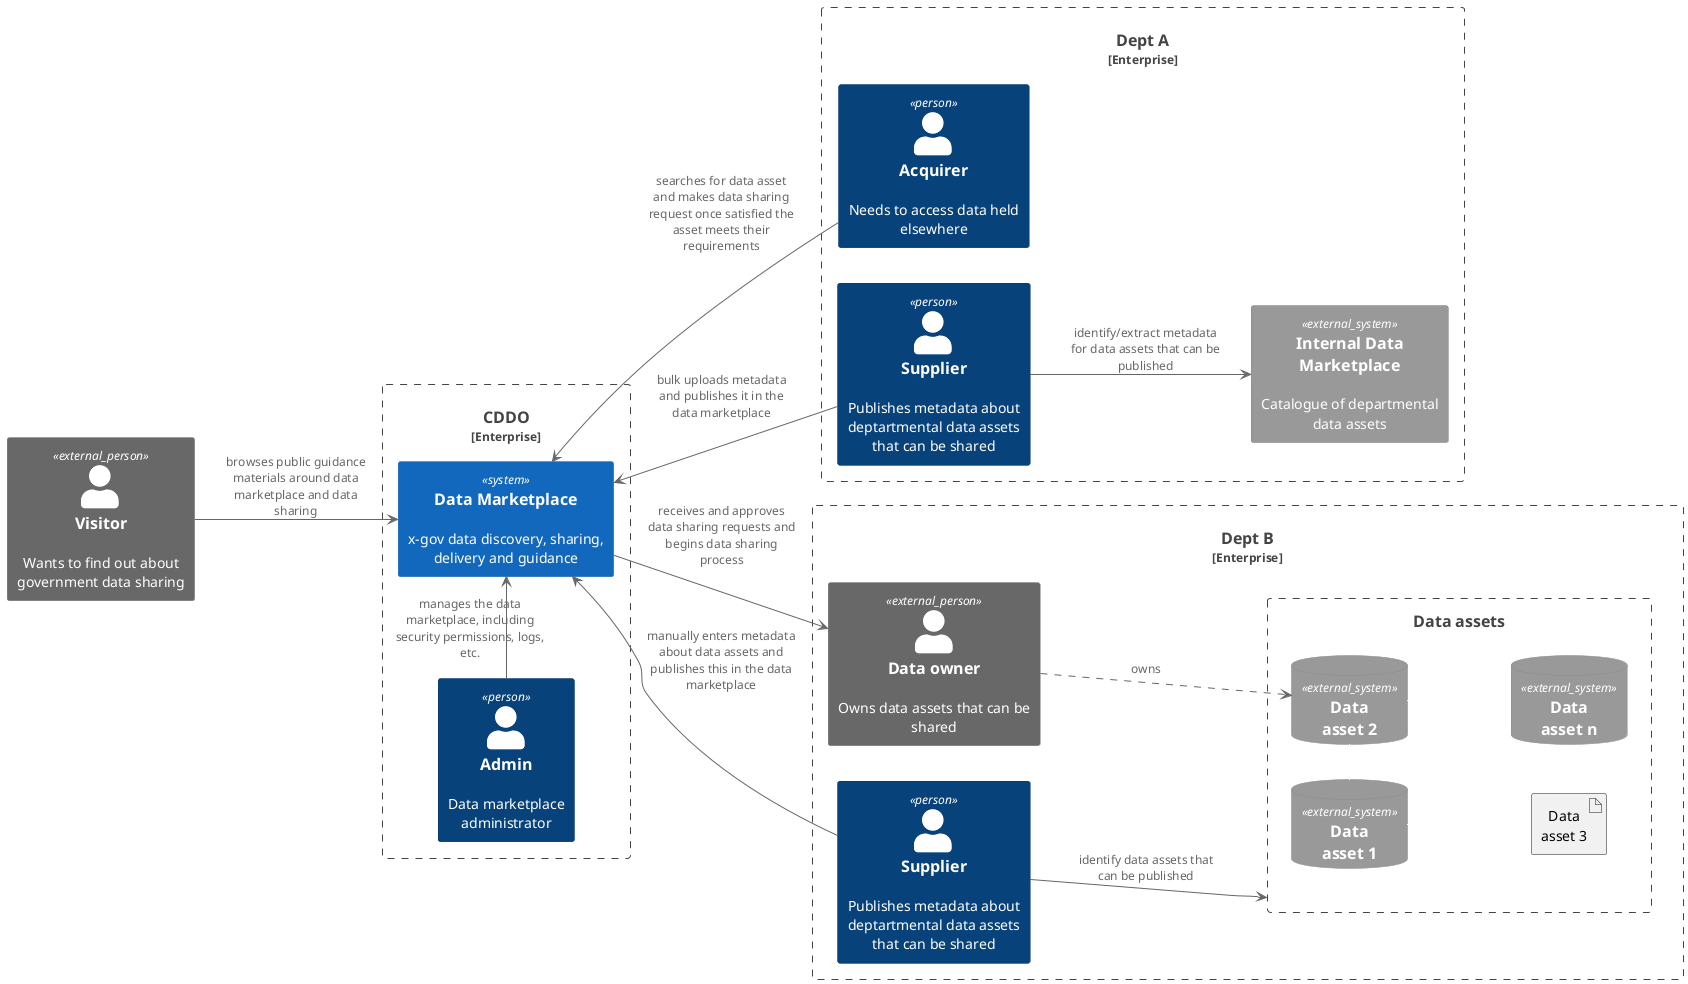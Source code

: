 @startuml dm-c4-context 
!include <C4/C4_Context>

LAYOUT_TOP_DOWN()
'LAYOUT_AS_SKETCH()
'LAYOUT_WITH_LEGEND()
left to right direction
'title C4 System context diagram for Data Marketplace

Enterprise_Boundary(cddo, "CDDO") {
  Person(admin, "Admin", "Data marketplace administrator")
  System(dm, "Data Marketplace", "x-gov data discovery, sharing, delivery and guidance")
  admin -> dm : manages the data marketplace, including security permissions, logs, etc.
}

Enterprise_Boundary(depA, "Dept A"){
  Person(acquirerA, "Acquirer", "Needs to access data held elsewhere")
  Person(supplierA, "Supplier", "Publishes metadata about deptartmental data assets that can be shared")
  System_Ext(dmA, "Internal Data Marketplace", "Catalogue of departmental data assets")
}

Enterprise_Boundary(depB, "Dept B"){
  Person_Ext(ownerB, "Data owner", "Owns data assets that can be shared")
  Person(supplierB, "Supplier", "Publishes metadata about deptartmental data assets that can be shared")
  System_Ext(dmA, "Internal Data Marketplace", "Catalogue of departmental data assets")
  Boundary(dataassetsB, "Data assets") {
    SystemDb_Ext(dbB1,"Data\nasset 1")
    SystemDb_Ext(dbB2,"Data\nasset 2")
    Artifact "Data\nasset 3" as dbB3
    SystemDb_Ext(dbBn,"Data\nasset n")

    dbB1 -[#hidden] dbB2
    dbB1 -[#hidden]- dbB3
    dbB2 -[#hidden]- dbBn
  }
  ownerB ..> dbB2 : owns
}

Person_Ext(visitor, "Visitor", "Wants to find out about government data sharing")

supplierA --> dmA : identify/extract metadata for data assets that can be published
supplierA -up-> dm : bulk uploads metadata and publishes it in the data marketplace

supplierB --> dataassetsB : identify data assets that can be published
supplierB -up-> dm : manually enters metadata about data assets and publishes this in the data marketplace

acquirerA -up-> dm : searches for data asset and makes data sharing request once satisfied the asset meets their requirements
dm --> ownerB : receives and approves data sharing requests and begins data sharing process

dm <-up- visitor : browses public guidance materials around data marketplace and data sharing

@enduml